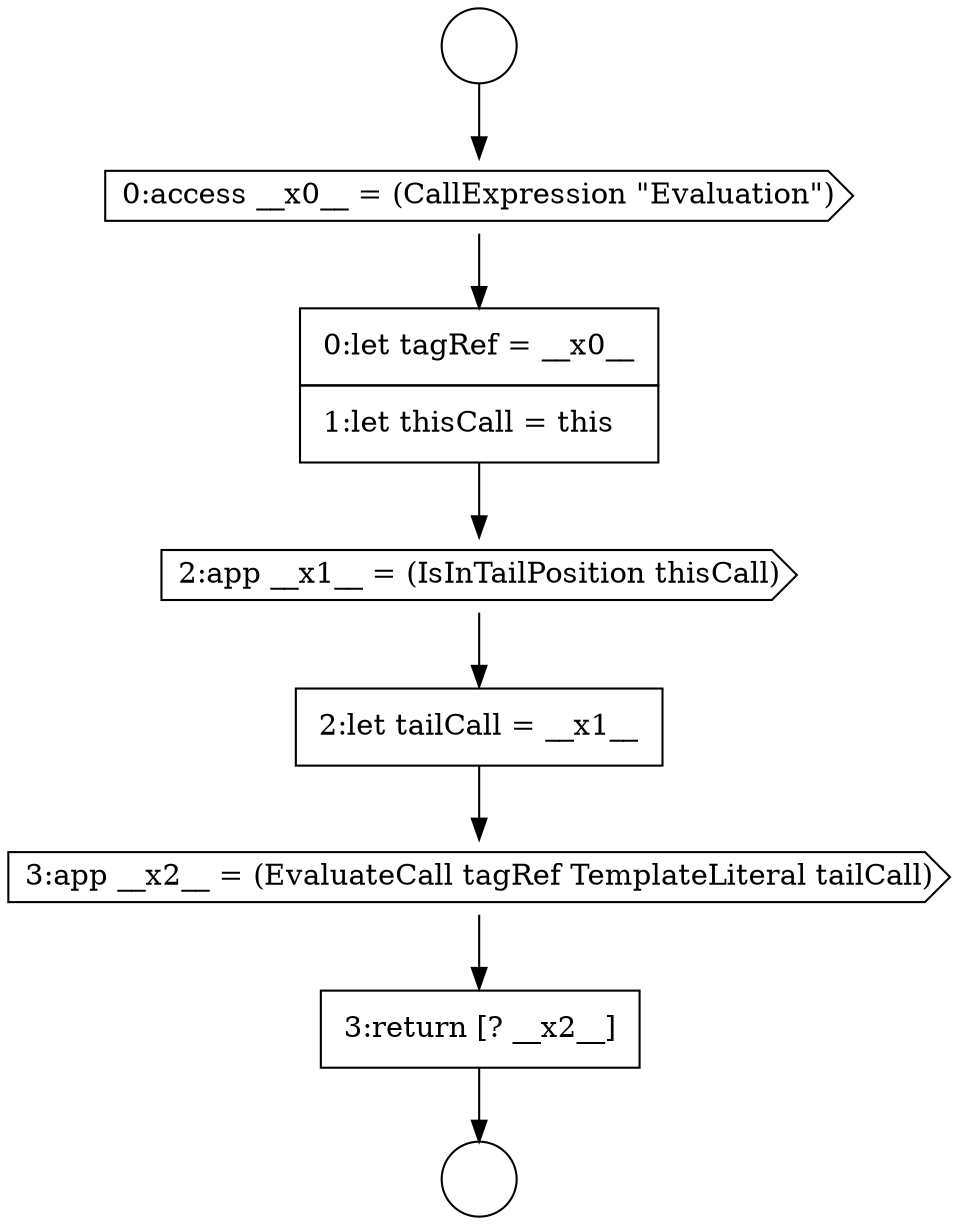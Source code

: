 digraph {
  node4169 [shape=cds, label=<<font color="black">0:access __x0__ = (CallExpression &quot;Evaluation&quot;)</font>> color="black" fillcolor="white" style=filled]
  node4173 [shape=cds, label=<<font color="black">3:app __x2__ = (EvaluateCall tagRef TemplateLiteral tailCall)</font>> color="black" fillcolor="white" style=filled]
  node4172 [shape=none, margin=0, label=<<font color="black">
    <table border="0" cellborder="1" cellspacing="0" cellpadding="10">
      <tr><td align="left">2:let tailCall = __x1__</td></tr>
    </table>
  </font>> color="black" fillcolor="white" style=filled]
  node4167 [shape=circle label=" " color="black" fillcolor="white" style=filled]
  node4171 [shape=cds, label=<<font color="black">2:app __x1__ = (IsInTailPosition thisCall)</font>> color="black" fillcolor="white" style=filled]
  node4168 [shape=circle label=" " color="black" fillcolor="white" style=filled]
  node4170 [shape=none, margin=0, label=<<font color="black">
    <table border="0" cellborder="1" cellspacing="0" cellpadding="10">
      <tr><td align="left">0:let tagRef = __x0__</td></tr>
      <tr><td align="left">1:let thisCall = this</td></tr>
    </table>
  </font>> color="black" fillcolor="white" style=filled]
  node4174 [shape=none, margin=0, label=<<font color="black">
    <table border="0" cellborder="1" cellspacing="0" cellpadding="10">
      <tr><td align="left">3:return [? __x2__]</td></tr>
    </table>
  </font>> color="black" fillcolor="white" style=filled]
  node4170 -> node4171 [ color="black"]
  node4173 -> node4174 [ color="black"]
  node4174 -> node4168 [ color="black"]
  node4167 -> node4169 [ color="black"]
  node4169 -> node4170 [ color="black"]
  node4172 -> node4173 [ color="black"]
  node4171 -> node4172 [ color="black"]
}
